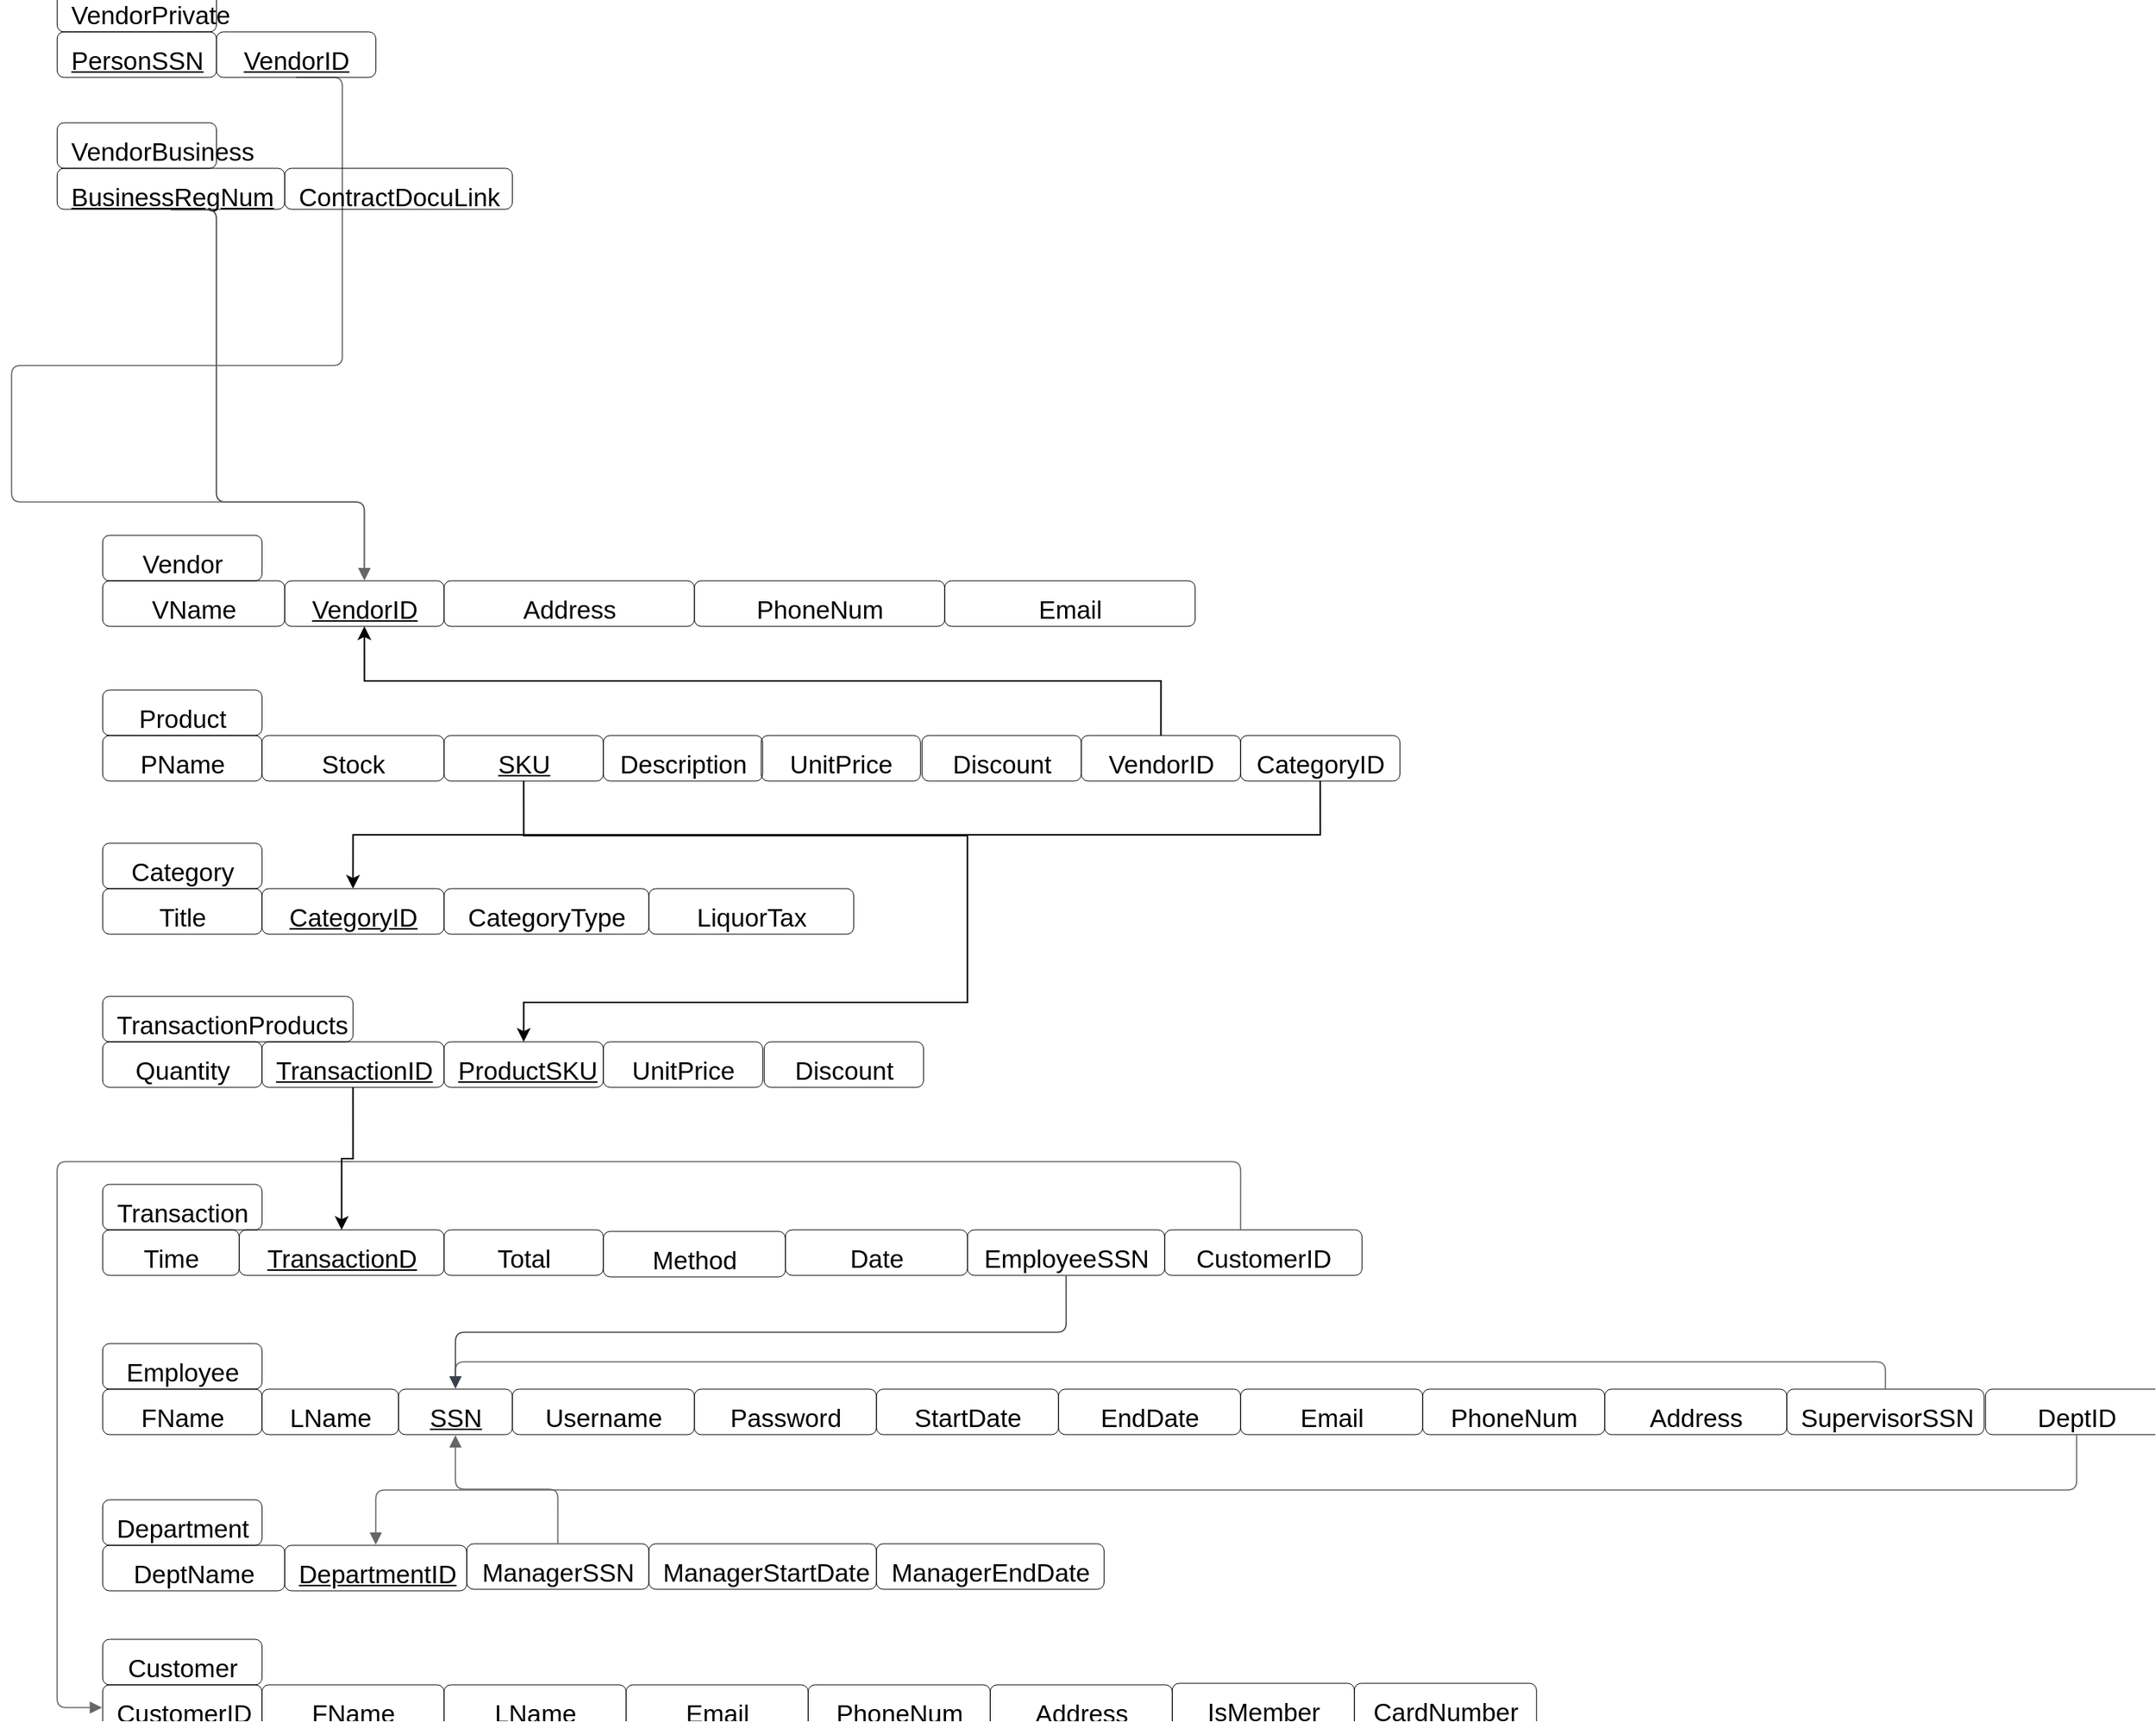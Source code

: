 <mxfile>
    <diagram name="Page-1" id="0L31x0JCxt3D-X1f87Kg">
        <mxGraphModel dx="6013" dy="5360" grid="1" gridSize="10" guides="1" tooltips="1" connect="1" arrows="1" fold="1" page="0" pageScale="1" pageWidth="850" pageHeight="1100" math="0" shadow="0">
            <root>
                <mxCell id="0"/>
                <mxCell id="1" parent="0"/>
                <mxCell id="UhTZSJDojapIAJncs3Ie-1" value="Transaction" style="html=1;overflow=block;blockSpacing=1;whiteSpace=wrap;fontSize=16.7;spacing=9;strokeColor=#000000;rounded=1;absoluteArcSize=1;arcSize=9;fillColor=none;strokeWidth=NaN;lucidId=Yq1gV6EMWY4y;" parent="1" vertex="1">
                    <mxGeometry x="-660.33" y="-1140" width="105" height="30" as="geometry"/>
                </mxCell>
                <mxCell id="UhTZSJDojapIAJncs3Ie-2" value="Employee" style="html=1;overflow=block;blockSpacing=1;whiteSpace=wrap;fontSize=16.7;spacing=9;strokeColor=#000000;rounded=1;absoluteArcSize=1;arcSize=9;fillColor=none;strokeWidth=NaN;lucidId=8q1gLRhdCn5E;" parent="1" vertex="1">
                    <mxGeometry x="-660.33" y="-1035" width="105" height="30" as="geometry"/>
                </mxCell>
                <mxCell id="UhTZSJDojapIAJncs3Ie-3" value="TransactionD" style="html=1;overflow=block;blockSpacing=1;whiteSpace=wrap;fontSize=16.7;fontStyle=4;spacing=9;strokeColor=#000000;rounded=1;absoluteArcSize=1;arcSize=9;fillColor=none;strokeWidth=NaN;lucidId=nqdhqJ0Y.3lQ;" parent="1" vertex="1">
                    <mxGeometry x="-570.33" y="-1110" width="135" height="30" as="geometry"/>
                </mxCell>
                <mxCell id="UhTZSJDojapIAJncs3Ie-4" value="Total" style="html=1;overflow=block;blockSpacing=1;whiteSpace=wrap;fontSize=16.7;spacing=9;strokeColor=#000000;rounded=1;absoluteArcSize=1;arcSize=9;fillColor=none;strokeWidth=NaN;lucidId=XqdhWP~b3AbX;" parent="1" vertex="1">
                    <mxGeometry x="-435.33" y="-1110" width="105" height="30" as="geometry"/>
                </mxCell>
                <mxCell id="UhTZSJDojapIAJncs3Ie-5" value="Method" style="html=1;overflow=block;blockSpacing=1;whiteSpace=wrap;fontSize=16.7;spacing=9;strokeColor=#000000;rounded=1;absoluteArcSize=1;arcSize=9;fillColor=none;strokeWidth=NaN;lucidId=6qdhl-m-eXuS;" parent="1" vertex="1">
                    <mxGeometry x="-330.33" y="-1109" width="120" height="30" as="geometry"/>
                </mxCell>
                <mxCell id="UhTZSJDojapIAJncs3Ie-6" value="Date" style="html=1;overflow=block;blockSpacing=1;whiteSpace=wrap;fontSize=16.7;spacing=9;strokeColor=#000000;rounded=1;absoluteArcSize=1;arcSize=9;fillColor=none;strokeWidth=NaN;lucidId=~qdhrhmJoSZu;" parent="1" vertex="1">
                    <mxGeometry x="-210.33" y="-1110" width="120" height="30" as="geometry"/>
                </mxCell>
                <mxCell id="UhTZSJDojapIAJncs3Ie-7" value="Username" style="html=1;overflow=block;blockSpacing=1;whiteSpace=wrap;fontSize=16.7;spacing=9;strokeColor=#000000;rounded=1;absoluteArcSize=1;arcSize=9;fillColor=none;strokeWidth=NaN;lucidId=AZwh2IDCZcRk;" parent="1" vertex="1">
                    <mxGeometry x="-390.33" y="-1005" width="120" height="30" as="geometry"/>
                </mxCell>
                <mxCell id="UhTZSJDojapIAJncs3Ie-8" value="Password" style="html=1;overflow=block;blockSpacing=1;whiteSpace=wrap;fontSize=16.7;spacing=9;strokeColor=#000000;rounded=1;absoluteArcSize=1;arcSize=9;fillColor=none;strokeWidth=NaN;lucidId=AZwheVHke3oi;" parent="1" vertex="1">
                    <mxGeometry x="-270.33" y="-1005" width="120" height="30" as="geometry"/>
                </mxCell>
                <mxCell id="UhTZSJDojapIAJncs3Ie-9" value="StartDate" style="html=1;overflow=block;blockSpacing=1;whiteSpace=wrap;fontSize=16.7;spacing=9;strokeColor=#000000;rounded=1;absoluteArcSize=1;arcSize=9;fillColor=none;strokeWidth=NaN;lucidId=AZwhyjKMd5gG;" parent="1" vertex="1">
                    <mxGeometry x="-150.33" y="-1005" width="120" height="30" as="geometry"/>
                </mxCell>
                <mxCell id="UhTZSJDojapIAJncs3Ie-10" value="EndDate" style="html=1;overflow=block;blockSpacing=1;whiteSpace=wrap;fontSize=16.7;spacing=9;strokeColor=#000000;rounded=1;absoluteArcSize=1;arcSize=9;fillColor=none;strokeWidth=NaN;lucidId=AZwhG_EfR~ET;" parent="1" vertex="1">
                    <mxGeometry x="-30.33" y="-1005" width="120" height="30" as="geometry"/>
                </mxCell>
                <mxCell id="UhTZSJDojapIAJncs3Ie-11" value="Email" style="html=1;overflow=block;blockSpacing=1;whiteSpace=wrap;fontSize=16.7;spacing=9;strokeColor=#000000;rounded=1;absoluteArcSize=1;arcSize=9;fillColor=none;strokeWidth=NaN;lucidId=V0whcvL906yf;" parent="1" vertex="1">
                    <mxGeometry x="89.67" y="-1005" width="120" height="30" as="geometry"/>
                </mxCell>
                <mxCell id="UhTZSJDojapIAJncs3Ie-12" value="PhoneNum" style="html=1;overflow=block;blockSpacing=1;whiteSpace=wrap;fontSize=16.7;spacing=9;strokeColor=#000000;rounded=1;absoluteArcSize=1;arcSize=9;fillColor=none;strokeWidth=NaN;lucidId=80whD2hbYg2R;" parent="1" vertex="1">
                    <mxGeometry x="209.67" y="-1005" width="120" height="30" as="geometry"/>
                </mxCell>
                <mxCell id="UhTZSJDojapIAJncs3Ie-13" value="Address" style="html=1;overflow=block;blockSpacing=1;whiteSpace=wrap;fontSize=16.7;spacing=9;strokeColor=#000000;rounded=1;absoluteArcSize=1;arcSize=9;fillColor=none;strokeWidth=NaN;lucidId=x1who70yaUuA;" parent="1" vertex="1">
                    <mxGeometry x="329.67" y="-1005" width="120" height="30" as="geometry"/>
                </mxCell>
                <mxCell id="UhTZSJDojapIAJncs3Ie-14" value="LName" style="html=1;overflow=block;blockSpacing=1;whiteSpace=wrap;fontSize=16.7;spacing=9;strokeColor=#000000;rounded=1;absoluteArcSize=1;arcSize=9;fillColor=none;strokeWidth=NaN;lucidId=q3whD~-cCgUx;" parent="1" vertex="1">
                    <mxGeometry x="-555.33" y="-1005" width="90" height="30" as="geometry"/>
                </mxCell>
                <mxCell id="UhTZSJDojapIAJncs3Ie-15" value="FName" style="html=1;overflow=block;blockSpacing=1;whiteSpace=wrap;fontSize=16.7;spacing=9;strokeColor=#000000;rounded=1;absoluteArcSize=1;arcSize=9;fillColor=none;strokeWidth=NaN;lucidId=s3whrYaogn3L;" parent="1" vertex="1">
                    <mxGeometry x="-660.33" y="-1005" width="105" height="30" as="geometry"/>
                </mxCell>
                <mxCell id="UhTZSJDojapIAJncs3Ie-16" value="Department" style="html=1;overflow=block;blockSpacing=1;whiteSpace=wrap;fontSize=16.7;spacing=9;strokeColor=#000000;rounded=1;absoluteArcSize=1;arcSize=9;fillColor=none;strokeWidth=NaN;lucidId=V7whF-TBnMT7;" parent="1" vertex="1">
                    <mxGeometry x="-660.33" y="-932" width="105" height="30" as="geometry"/>
                </mxCell>
                <mxCell id="UhTZSJDojapIAJncs3Ie-17" value="DepartmentID" style="html=1;overflow=block;blockSpacing=1;whiteSpace=wrap;fontSize=16.7;fontStyle=4;spacing=9;strokeColor=#000000;rounded=1;absoluteArcSize=1;arcSize=9;fillColor=none;strokeWidth=NaN;lucidId=V7whpLSgJsBF;" parent="1" vertex="1">
                    <mxGeometry x="-540.33" y="-902" width="120" height="30" as="geometry"/>
                </mxCell>
                <mxCell id="UhTZSJDojapIAJncs3Ie-18" value="SupervisorSSN" style="html=1;overflow=block;blockSpacing=1;whiteSpace=wrap;fontSize=16.7;spacing=9;strokeColor=#000000;rounded=1;absoluteArcSize=1;arcSize=9;fillColor=none;strokeWidth=NaN;lucidId=Zdxho9hIk2cQ;" parent="1" vertex="1">
                    <mxGeometry x="449.67" y="-1005" width="130" height="30" as="geometry"/>
                </mxCell>
                <mxCell id="UhTZSJDojapIAJncs3Ie-19" value="DeptID" style="html=1;overflow=block;blockSpacing=1;whiteSpace=wrap;fontSize=16.7;spacing=9;strokeColor=#000000;rounded=1;absoluteArcSize=1;arcSize=9;fillColor=none;strokeWidth=NaN;lucidId=Wexh.4-Y-VP3;" parent="1" vertex="1">
                    <mxGeometry x="580.67" y="-1005" width="120" height="30" as="geometry"/>
                </mxCell>
                <mxCell id="UhTZSJDojapIAJncs3Ie-20" value="ManagerSSN" style="html=1;overflow=block;blockSpacing=1;whiteSpace=wrap;fontSize=16.7;spacing=9;strokeColor=#000000;rounded=1;absoluteArcSize=1;arcSize=9;fillColor=none;strokeWidth=NaN;lucidId=MhxhNHQ4AL._;" parent="1" vertex="1">
                    <mxGeometry x="-420.33" y="-903" width="120" height="30" as="geometry"/>
                </mxCell>
                <mxCell id="UhTZSJDojapIAJncs3Ie-21" value="ManagerStartDate" style="html=1;overflow=block;blockSpacing=1;whiteSpace=wrap;fontSize=16.7;spacing=9;strokeColor=#000000;rounded=1;absoluteArcSize=1;arcSize=9;fillColor=none;strokeWidth=NaN;lucidId=0hxhVE2IZeMM;" parent="1" vertex="1">
                    <mxGeometry x="-300.33" y="-903" width="150" height="30" as="geometry"/>
                </mxCell>
                <mxCell id="UhTZSJDojapIAJncs3Ie-22" value="ManagerEndDate" style="html=1;overflow=block;blockSpacing=1;whiteSpace=wrap;fontSize=16.7;spacing=9;strokeColor=#000000;rounded=1;absoluteArcSize=1;arcSize=9;fillColor=none;strokeWidth=NaN;lucidId=gixhGlueWvre;" parent="1" vertex="1">
                    <mxGeometry x="-150.33" y="-903" width="150" height="30" as="geometry"/>
                </mxCell>
                <mxCell id="UhTZSJDojapIAJncs3Ie-23" value="DeptName" style="html=1;overflow=block;blockSpacing=1;whiteSpace=wrap;fontSize=16.7;spacing=9;strokeColor=#000000;rounded=1;absoluteArcSize=1;arcSize=9;fillColor=none;strokeWidth=NaN;lucidId=AjxhQKYyx75y;" parent="1" vertex="1">
                    <mxGeometry x="-660.33" y="-902" width="120" height="30" as="geometry"/>
                </mxCell>
                <mxCell id="UhTZSJDojapIAJncs3Ie-24" value="SSN" style="html=1;overflow=block;blockSpacing=1;whiteSpace=wrap;fontSize=16.7;fontStyle=4;spacing=9;strokeColor=#000000;rounded=1;absoluteArcSize=1;arcSize=9;fillColor=none;strokeWidth=NaN;lucidId=0jxhKDyI0.M3;" parent="1" vertex="1">
                    <mxGeometry x="-465.33" y="-1005" width="75" height="30" as="geometry"/>
                </mxCell>
                <mxCell id="UhTZSJDojapIAJncs3Ie-25" value="" style="html=1;jettySize=18;whiteSpace=wrap;fontSize=13;strokeColor=#666666;strokeOpacity=100;strokeWidth=0.8;rounded=1;arcSize=12;edgeStyle=orthogonalEdgeStyle;startArrow=none;endArrow=block;endFill=1;exitX=0.5;exitY=-0.012;exitPerimeter=0;entryX=0.5;entryY=-0.012;entryPerimeter=0;lucidId=1kxhruS2P8~f;fillColor=#f5f5f5;" parent="1" source="UhTZSJDojapIAJncs3Ie-18" target="UhTZSJDojapIAJncs3Ie-24" edge="1">
                    <mxGeometry width="100" height="100" relative="1" as="geometry">
                        <Array as="points"/>
                    </mxGeometry>
                </mxCell>
                <mxCell id="UhTZSJDojapIAJncs3Ie-26" value="" style="html=1;jettySize=18;whiteSpace=wrap;fontSize=13;strokeColor=#666666;strokeOpacity=100;strokeWidth=0.8;rounded=1;arcSize=12;edgeStyle=orthogonalEdgeStyle;startArrow=none;endArrow=block;endFill=1;exitX=0.5;exitY=-0.012;exitPerimeter=0;entryX=0.5;entryY=1.012;entryPerimeter=0;lucidId=7kxh3mrra-k9;fillColor=#f5f5f5;" parent="1" source="UhTZSJDojapIAJncs3Ie-20" target="UhTZSJDojapIAJncs3Ie-24" edge="1">
                    <mxGeometry width="100" height="100" relative="1" as="geometry">
                        <Array as="points"/>
                    </mxGeometry>
                </mxCell>
                <mxCell id="UhTZSJDojapIAJncs3Ie-27" value="" style="html=1;jettySize=18;whiteSpace=wrap;fontSize=13;strokeColor=#666666;strokeOpacity=100;strokeWidth=0.8;rounded=1;arcSize=12;edgeStyle=orthogonalEdgeStyle;startArrow=none;endArrow=block;endFill=1;exitX=0.5;exitY=1.012;exitPerimeter=0;entryX=0.5;entryY=-0.012;entryPerimeter=0;lucidId=YlxhlqVjebws;fillColor=#f5f5f5;" parent="1" source="UhTZSJDojapIAJncs3Ie-19" target="UhTZSJDojapIAJncs3Ie-17" edge="1">
                    <mxGeometry width="100" height="100" relative="1" as="geometry">
                        <Array as="points"/>
                    </mxGeometry>
                </mxCell>
                <mxCell id="UhTZSJDojapIAJncs3Ie-28" value="EmployeeSSN" style="html=1;overflow=block;blockSpacing=1;whiteSpace=wrap;fontSize=16.7;spacing=9;strokeColor=#000000;rounded=1;absoluteArcSize=1;arcSize=9;fillColor=none;strokeWidth=NaN;lucidId=xmxhDJ.Iz-fq;" parent="1" vertex="1">
                    <mxGeometry x="-90.33" y="-1110" width="130" height="30" as="geometry"/>
                </mxCell>
                <mxCell id="UhTZSJDojapIAJncs3Ie-29" value="" style="html=1;jettySize=18;whiteSpace=wrap;fontSize=13;strokeColor=#3a414a;strokeOpacity=100;strokeWidth=0.8;rounded=1;arcSize=12;edgeStyle=orthogonalEdgeStyle;startArrow=none;endArrow=block;endFill=1;exitX=0.5;exitY=1.012;exitPerimeter=0;entryX=0.5;entryY=-0.012;entryPerimeter=0;lucidId=NmxhPEVHiZgi;" parent="1" source="UhTZSJDojapIAJncs3Ie-28" target="UhTZSJDojapIAJncs3Ie-24" edge="1">
                    <mxGeometry width="100" height="100" relative="1" as="geometry">
                        <Array as="points"/>
                    </mxGeometry>
                </mxCell>
                <mxCell id="UhTZSJDojapIAJncs3Ie-30" value="Time" style="html=1;overflow=block;blockSpacing=1;whiteSpace=wrap;fontSize=16.7;spacing=9;strokeColor=#000000;rounded=1;absoluteArcSize=1;arcSize=9;fillColor=none;strokeWidth=NaN;lucidId=_mxhJ_ihVAgu;" parent="1" vertex="1">
                    <mxGeometry x="-660.33" y="-1110" width="90" height="30" as="geometry"/>
                </mxCell>
                <mxCell id="UhTZSJDojapIAJncs3Ie-31" value="Customer" style="html=1;overflow=block;blockSpacing=1;whiteSpace=wrap;fontSize=16.7;spacing=9;strokeColor=#000000;rounded=1;absoluteArcSize=1;arcSize=9;fillColor=none;strokeWidth=NaN;lucidId=npxh0uyaCyRX;" parent="1" vertex="1">
                    <mxGeometry x="-660.33" y="-840" width="105" height="30" as="geometry"/>
                </mxCell>
                <mxCell id="UhTZSJDojapIAJncs3Ie-32" value="CustomerID" style="html=1;overflow=block;blockSpacing=1;whiteSpace=wrap;fontSize=16.7;fontStyle=4;spacing=9;strokeColor=#000000;rounded=1;absoluteArcSize=1;arcSize=9;fillColor=none;strokeWidth=NaN;lucidId=npxhJ9xA.a8S;" parent="1" vertex="1">
                    <mxGeometry x="-660.33" y="-810" width="105" height="30" as="geometry"/>
                </mxCell>
                <mxCell id="UhTZSJDojapIAJncs3Ie-34" value="" style="html=1;jettySize=18;whiteSpace=wrap;fontSize=13;strokeColor=#666666;strokeOpacity=100;strokeWidth=0.8;rounded=1;arcSize=12;edgeStyle=orthogonalEdgeStyle;startArrow=none;endArrow=block;endFill=1;exitX=0.5;exitY=-0.012;exitPerimeter=0;entryX=-0.004;entryY=0.5;entryPerimeter=0;lucidId=5yxh2ec2hhG.;fillColor=#f5f5f5;" parent="1" target="UhTZSJDojapIAJncs3Ie-32" edge="1">
                    <mxGeometry width="100" height="100" relative="1" as="geometry">
                        <Array as="points">
                            <mxPoint x="89.67" y="-1155"/>
                            <mxPoint x="-690.33" y="-1155"/>
                            <mxPoint x="-690.33" y="-795"/>
                        </Array>
                        <mxPoint x="89.67" y="-1110.36" as="sourcePoint"/>
                    </mxGeometry>
                </mxCell>
                <mxCell id="UhTZSJDojapIAJncs3Ie-36" value="FName" style="html=1;overflow=block;blockSpacing=1;whiteSpace=wrap;fontSize=16.7;spacing=9;strokeColor=#000000;rounded=1;absoluteArcSize=1;arcSize=9;fillColor=none;strokeWidth=NaN;lucidId=xzxhWytjlxNh;" parent="1" vertex="1">
                    <mxGeometry x="-555.33" y="-810" width="120" height="30" as="geometry"/>
                </mxCell>
                <mxCell id="UhTZSJDojapIAJncs3Ie-38" value="CardNumber" style="html=1;overflow=block;blockSpacing=1;whiteSpace=wrap;fontSize=16.7;spacing=9;strokeColor=#000000;rounded=1;absoluteArcSize=1;arcSize=9;fillColor=none;strokeWidth=NaN;lucidId=Dzxh0kTM7rri;" parent="1" vertex="1">
                    <mxGeometry x="164.67" y="-811" width="120" height="30" as="geometry"/>
                </mxCell>
                <mxCell id="UhTZSJDojapIAJncs3Ie-39" value="LName" style="html=1;overflow=block;blockSpacing=1;whiteSpace=wrap;fontSize=16.7;spacing=9;strokeColor=#000000;rounded=1;absoluteArcSize=1;arcSize=9;fillColor=none;strokeWidth=NaN;lucidId=vAxhLIw62uAn;" parent="1" vertex="1">
                    <mxGeometry x="-435.33" y="-810" width="120" height="30" as="geometry"/>
                </mxCell>
                <mxCell id="UhTZSJDojapIAJncs3Ie-43" value="Email" style="html=1;overflow=block;blockSpacing=1;whiteSpace=wrap;fontSize=16.7;spacing=9;strokeColor=#000000;rounded=1;absoluteArcSize=1;arcSize=9;fillColor=none;strokeWidth=NaN;lucidId=pExhsK3yjRsr;" parent="1" vertex="1">
                    <mxGeometry x="-315.33" y="-810" width="120" height="30" as="geometry"/>
                </mxCell>
                <mxCell id="UhTZSJDojapIAJncs3Ie-44" value="PhoneNum" style="html=1;overflow=block;blockSpacing=1;whiteSpace=wrap;fontSize=16.7;spacing=9;strokeColor=#000000;rounded=1;absoluteArcSize=1;arcSize=9;fillColor=none;strokeWidth=NaN;lucidId=pExhnXIh9gMP;" parent="1" vertex="1">
                    <mxGeometry x="-195.33" y="-810" width="120" height="30" as="geometry"/>
                </mxCell>
                <mxCell id="UhTZSJDojapIAJncs3Ie-45" value="Address" style="html=1;overflow=block;blockSpacing=1;whiteSpace=wrap;fontSize=16.7;spacing=9;strokeColor=#000000;rounded=1;absoluteArcSize=1;arcSize=9;fillColor=none;strokeWidth=NaN;lucidId=pExhKP2ixfmc;" parent="1" vertex="1">
                    <mxGeometry x="-75.33" y="-810" width="120" height="30" as="geometry"/>
                </mxCell>
                <mxCell id="UhTZSJDojapIAJncs3Ie-47" value="Product" style="html=1;overflow=block;blockSpacing=1;whiteSpace=wrap;fontSize=16.7;spacing=9;strokeColor=#000000;rounded=1;absoluteArcSize=1;arcSize=9;fillColor=none;strokeWidth=NaN;lucidId=I3xhLp7_MDGh;" parent="1" vertex="1">
                    <mxGeometry x="-660.33" y="-1466" width="105" height="30" as="geometry"/>
                </mxCell>
                <mxCell id="UhTZSJDojapIAJncs3Ie-48" value="Stock" style="html=1;overflow=block;blockSpacing=1;whiteSpace=wrap;fontSize=16.7;spacing=9;strokeColor=#000000;rounded=1;absoluteArcSize=1;arcSize=9;fillColor=none;strokeWidth=NaN;lucidId=I3xh8Iu-50JL;" parent="1" vertex="1">
                    <mxGeometry x="-555.33" y="-1436" width="120" height="30" as="geometry"/>
                </mxCell>
                <mxCell id="UhTZSJDojapIAJncs3Ie-49" value="Description" style="html=1;overflow=block;blockSpacing=1;whiteSpace=wrap;fontSize=16.7;spacing=9;strokeColor=#000000;rounded=1;absoluteArcSize=1;arcSize=9;fillColor=none;strokeWidth=NaN;lucidId=I3xhb1~k3MBC;" parent="1" vertex="1">
                    <mxGeometry x="-330.33" y="-1436" width="105" height="30" as="geometry"/>
                </mxCell>
                <mxCell id="UhTZSJDojapIAJncs3Ie-50" value="UnitPrice" style="html=1;overflow=block;blockSpacing=1;whiteSpace=wrap;fontSize=16.7;spacing=9;strokeColor=#000000;rounded=1;absoluteArcSize=1;arcSize=9;fillColor=none;strokeWidth=NaN;lucidId=I3xhuEGo4aVJ;" parent="1" vertex="1">
                    <mxGeometry x="-226.33" y="-1436" width="105" height="30" as="geometry"/>
                </mxCell>
                <mxCell id="j2eGXd5jl4nRpo58upJa-15" style="edgeStyle=orthogonalEdgeStyle;rounded=0;orthogonalLoop=1;jettySize=auto;html=1;exitX=0.5;exitY=1;exitDx=0;exitDy=0;entryX=0.5;entryY=0;entryDx=0;entryDy=0;" parent="1" source="UhTZSJDojapIAJncs3Ie-51" target="UhTZSJDojapIAJncs3Ie-55" edge="1">
                    <mxGeometry relative="1" as="geometry">
                        <Array as="points">
                            <mxPoint x="-382.33" y="-1370"/>
                            <mxPoint x="-90.33" y="-1370"/>
                            <mxPoint x="-90.33" y="-1260"/>
                            <mxPoint x="-382.33" y="-1260"/>
                        </Array>
                    </mxGeometry>
                </mxCell>
                <mxCell id="UhTZSJDojapIAJncs3Ie-51" value="SKU" style="html=1;overflow=block;blockSpacing=1;whiteSpace=wrap;fontSize=16.7;fontStyle=4;spacing=9;strokeColor=#000000;rounded=1;absoluteArcSize=1;arcSize=9;fillColor=none;strokeWidth=NaN;lucidId=I3xhfhjUNjbj;" parent="1" vertex="1">
                    <mxGeometry x="-435.33" y="-1436" width="105" height="30" as="geometry"/>
                </mxCell>
                <mxCell id="UhTZSJDojapIAJncs3Ie-52" value="PName" style="html=1;overflow=block;blockSpacing=1;whiteSpace=wrap;fontSize=16.7;spacing=9;strokeColor=#000000;rounded=1;absoluteArcSize=1;arcSize=9;fillColor=none;strokeWidth=NaN;lucidId=I3xhKr7yX~lY;" parent="1" vertex="1">
                    <mxGeometry x="-660.33" y="-1436" width="105" height="30" as="geometry"/>
                </mxCell>
                <mxCell id="UhTZSJDojapIAJncs3Ie-53" value="TransactionProducts" style="html=1;overflow=block;blockSpacing=1;whiteSpace=wrap;fontSize=16.7;spacing=9;strokeColor=#000000;rounded=1;absoluteArcSize=1;arcSize=9;fillColor=none;strokeWidth=NaN;lucidId=T3xh0F.bp1L6;" parent="1" vertex="1">
                    <mxGeometry x="-660.33" y="-1264" width="165" height="30" as="geometry"/>
                </mxCell>
                <mxCell id="j2eGXd5jl4nRpo58upJa-2" style="edgeStyle=orthogonalEdgeStyle;rounded=0;orthogonalLoop=1;jettySize=auto;html=1;exitX=0.5;exitY=1;exitDx=0;exitDy=0;entryX=0.5;entryY=0;entryDx=0;entryDy=0;" parent="1" source="UhTZSJDojapIAJncs3Ie-54" target="UhTZSJDojapIAJncs3Ie-3" edge="1">
                    <mxGeometry relative="1" as="geometry"/>
                </mxCell>
                <mxCell id="UhTZSJDojapIAJncs3Ie-54" value="TransactionID" style="html=1;overflow=block;blockSpacing=1;whiteSpace=wrap;fontSize=16.7;fontStyle=4;spacing=9;strokeColor=#000000;rounded=1;absoluteArcSize=1;arcSize=9;fillColor=none;strokeWidth=NaN;lucidId=T3xhupfZFF7q;" parent="1" vertex="1">
                    <mxGeometry x="-555.33" y="-1234" width="120" height="30" as="geometry"/>
                </mxCell>
                <mxCell id="UhTZSJDojapIAJncs3Ie-55" value="ProductSKU" style="html=1;overflow=block;blockSpacing=1;whiteSpace=wrap;fontSize=16.7;fontStyle=4;spacing=9;strokeColor=#000000;rounded=1;absoluteArcSize=1;arcSize=9;fillColor=none;strokeWidth=NaN;lucidId=T3xhiu6N-oRH;" parent="1" vertex="1">
                    <mxGeometry x="-435.33" y="-1234" width="105" height="30" as="geometry"/>
                </mxCell>
                <mxCell id="UhTZSJDojapIAJncs3Ie-56" value="Quantity" style="html=1;overflow=block;blockSpacing=1;whiteSpace=wrap;fontSize=16.7;spacing=9;strokeColor=#000000;rounded=1;absoluteArcSize=1;arcSize=9;fillColor=none;strokeWidth=NaN;lucidId=T3xhVhkVQDwZ;" parent="1" vertex="1">
                    <mxGeometry x="-660.33" y="-1234" width="105" height="30" as="geometry"/>
                </mxCell>
                <mxCell id="UhTZSJDojapIAJncs3Ie-58" value="Vendor" style="html=1;overflow=block;blockSpacing=1;whiteSpace=wrap;fontSize=16.7;spacing=9;strokeColor=#000000;rounded=1;absoluteArcSize=1;arcSize=9;fillColor=none;strokeWidth=NaN;lucidId=B5xhH_DfAYKg;" parent="1" vertex="1">
                    <mxGeometry x="-660.33" y="-1568" width="105" height="30" as="geometry"/>
                </mxCell>
                <mxCell id="UhTZSJDojapIAJncs3Ie-59" value="VendorID" style="html=1;overflow=block;blockSpacing=1;whiteSpace=wrap;fontSize=16.7;fontStyle=4;spacing=9;strokeColor=#000000;rounded=1;absoluteArcSize=1;arcSize=9;fillColor=none;strokeWidth=NaN;lucidId=B5xhirVMHGuk;" parent="1" vertex="1">
                    <mxGeometry x="-540.33" y="-1538" width="105" height="30" as="geometry"/>
                </mxCell>
                <mxCell id="UhTZSJDojapIAJncs3Ie-60" value="Address" style="html=1;overflow=block;blockSpacing=1;whiteSpace=wrap;fontSize=16.7;spacing=9;strokeColor=#000000;rounded=1;absoluteArcSize=1;arcSize=9;fillColor=none;strokeWidth=NaN;lucidId=B5xhxztJ.X1T;" parent="1" vertex="1">
                    <mxGeometry x="-435.33" y="-1538" width="165" height="30" as="geometry"/>
                </mxCell>
                <mxCell id="UhTZSJDojapIAJncs3Ie-61" value="PhoneNum" style="html=1;overflow=block;blockSpacing=1;whiteSpace=wrap;fontSize=16.7;spacing=9;strokeColor=#000000;rounded=1;absoluteArcSize=1;arcSize=9;fillColor=none;strokeWidth=NaN;lucidId=B5xhot2.PaBt;" parent="1" vertex="1">
                    <mxGeometry x="-270.33" y="-1538" width="165" height="30" as="geometry"/>
                </mxCell>
                <mxCell id="UhTZSJDojapIAJncs3Ie-69" value="Email" style="html=1;overflow=block;blockSpacing=1;whiteSpace=wrap;fontSize=16.7;spacing=9;strokeColor=#000000;rounded=1;absoluteArcSize=1;arcSize=9;fillColor=none;strokeWidth=NaN;lucidId=g9xhdoX-oe_5;" parent="1" vertex="1">
                    <mxGeometry x="-105.33" y="-1538" width="165" height="30" as="geometry"/>
                </mxCell>
                <mxCell id="UhTZSJDojapIAJncs3Ie-70" value="VendorBusiness" style="html=1;overflow=block;blockSpacing=1;whiteSpace=wrap;fontSize=16.7;spacing=9;strokeColor=#000000;rounded=1;absoluteArcSize=1;arcSize=9;fillColor=none;strokeWidth=NaN;lucidId=S-xhn~PVt85Q;" parent="1" vertex="1">
                    <mxGeometry x="-690.33" y="-1840" width="105" height="30" as="geometry"/>
                </mxCell>
                <mxCell id="UhTZSJDojapIAJncs3Ie-71" value="BusinessRegNum" style="html=1;overflow=block;blockSpacing=1;whiteSpace=wrap;fontSize=16.7;fontStyle=4;spacing=9;strokeColor=#000000;rounded=1;absoluteArcSize=1;arcSize=9;fillColor=none;strokeWidth=NaN;lucidId=B_xh7B2Hqomi;" parent="1" vertex="1">
                    <mxGeometry x="-690.33" y="-1810" width="150" height="27" as="geometry"/>
                </mxCell>
                <mxCell id="UhTZSJDojapIAJncs3Ie-72" value="VName" style="html=1;overflow=block;blockSpacing=1;whiteSpace=wrap;fontSize=16.7;spacing=9;strokeColor=#000000;rounded=1;absoluteArcSize=1;arcSize=9;fillColor=none;strokeWidth=NaN;lucidId=1_xh-u9nwIgR;" parent="1" vertex="1">
                    <mxGeometry x="-660.33" y="-1538" width="120" height="30" as="geometry"/>
                </mxCell>
                <mxCell id="UhTZSJDojapIAJncs3Ie-73" value="" style="html=1;jettySize=18;whiteSpace=wrap;fontSize=13;strokeColor=#3a414a;strokeOpacity=100;strokeWidth=0.8;rounded=1;arcSize=12;edgeStyle=orthogonalEdgeStyle;startArrow=none;endArrow=block;endFill=1;exitX=0.5;exitY=1.014;exitPerimeter=0;entryX=0.5;entryY=-0.012;entryPerimeter=0;lucidId=-_xh2f8tW5Vg;" parent="1" source="UhTZSJDojapIAJncs3Ie-71" target="UhTZSJDojapIAJncs3Ie-59" edge="1">
                    <mxGeometry width="100" height="100" relative="1" as="geometry">
                        <Array as="points">
                            <mxPoint x="-585.33" y="-1590"/>
                            <mxPoint x="-487.33" y="-1590"/>
                        </Array>
                    </mxGeometry>
                </mxCell>
                <mxCell id="UhTZSJDojapIAJncs3Ie-74" value="VendorPrivate" style="html=1;overflow=block;blockSpacing=1;whiteSpace=wrap;fontSize=16.7;spacing=9;strokeColor=#000000;rounded=1;absoluteArcSize=1;arcSize=9;fillColor=none;strokeWidth=NaN;lucidId=s~xh~brEpf3E;" parent="1" vertex="1">
                    <mxGeometry x="-690.33" y="-1930" width="105" height="30" as="geometry"/>
                </mxCell>
                <mxCell id="UhTZSJDojapIAJncs3Ie-75" value="PersonSSN" style="html=1;overflow=block;blockSpacing=1;whiteSpace=wrap;fontSize=16.7;fontStyle=4;spacing=9;strokeColor=#000000;rounded=1;absoluteArcSize=1;arcSize=9;fillColor=none;strokeWidth=NaN;lucidId=s~xhUaOYNvCe;" parent="1" vertex="1">
                    <mxGeometry x="-690.33" y="-1900" width="105" height="30" as="geometry"/>
                </mxCell>
                <mxCell id="UhTZSJDojapIAJncs3Ie-76" value="" style="html=1;jettySize=18;whiteSpace=wrap;fontSize=13;strokeColor=#666666;strokeOpacity=100;strokeWidth=0.8;rounded=1;arcSize=12;edgeStyle=orthogonalEdgeStyle;startArrow=none;endArrow=block;endFill=1;exitX=0.5;exitY=1;entryX=0.5;entryY=-0.012;entryPerimeter=0;lucidId=vayhGGh.e3SL;exitDx=0;exitDy=0;fillColor=#f5f5f5;" parent="1" source="2" target="UhTZSJDojapIAJncs3Ie-59" edge="1">
                    <mxGeometry width="100" height="100" relative="1" as="geometry">
                        <Array as="points">
                            <mxPoint x="-502.33" y="-1680"/>
                            <mxPoint x="-720.33" y="-1680"/>
                            <mxPoint x="-720.33" y="-1590"/>
                            <mxPoint x="-487.33" y="-1590"/>
                        </Array>
                    </mxGeometry>
                </mxCell>
                <mxCell id="UhTZSJDojapIAJncs3Ie-77" value="ContractDocuLink" style="html=1;overflow=block;blockSpacing=1;whiteSpace=wrap;fontSize=16.7;spacing=9;strokeColor=#000000;rounded=1;absoluteArcSize=1;arcSize=9;fillColor=none;strokeWidth=NaN;lucidId=idyhfqxgVqBQ;" parent="1" vertex="1">
                    <mxGeometry x="-540.33" y="-1810" width="150" height="27" as="geometry"/>
                </mxCell>
                <mxCell id="UhTZSJDojapIAJncs3Ie-78" value="Discount" style="html=1;overflow=block;blockSpacing=1;whiteSpace=wrap;fontSize=16.7;spacing=9;strokeColor=#000000;rounded=1;absoluteArcSize=1;arcSize=9;fillColor=none;strokeWidth=NaN;lucidId=fmyh-OvD49VR;" parent="1" vertex="1">
                    <mxGeometry x="-120.33" y="-1436" width="105" height="30" as="geometry"/>
                </mxCell>
                <mxCell id="j2eGXd5jl4nRpo58upJa-1" value="IsMember" style="html=1;overflow=block;blockSpacing=1;whiteSpace=wrap;fontSize=16.7;spacing=9;strokeColor=#000000;rounded=1;absoluteArcSize=1;arcSize=9;fillColor=none;strokeWidth=NaN;lucidId=pExhKP2ixfmc;" parent="1" vertex="1">
                    <mxGeometry x="44.67" y="-811" width="120" height="30" as="geometry"/>
                </mxCell>
                <mxCell id="j2eGXd5jl4nRpo58upJa-3" value="CustomerID" style="html=1;overflow=block;blockSpacing=1;whiteSpace=wrap;fontSize=16.7;spacing=9;strokeColor=#000000;rounded=1;absoluteArcSize=1;arcSize=9;fillColor=none;strokeWidth=NaN;lucidId=xmxhDJ.Iz-fq;" parent="1" vertex="1">
                    <mxGeometry x="39.67" y="-1110" width="130" height="30" as="geometry"/>
                </mxCell>
                <mxCell id="j2eGXd5jl4nRpo58upJa-5" style="edgeStyle=orthogonalEdgeStyle;rounded=0;orthogonalLoop=1;jettySize=auto;html=1;exitX=0.5;exitY=0;exitDx=0;exitDy=0;entryX=0.5;entryY=1;entryDx=0;entryDy=0;" parent="1" source="j2eGXd5jl4nRpo58upJa-4" target="UhTZSJDojapIAJncs3Ie-59" edge="1">
                    <mxGeometry relative="1" as="geometry"/>
                </mxCell>
                <mxCell id="j2eGXd5jl4nRpo58upJa-4" value="VendorID" style="html=1;overflow=block;blockSpacing=1;whiteSpace=wrap;fontSize=16.7;spacing=9;strokeColor=#000000;rounded=1;absoluteArcSize=1;arcSize=9;fillColor=none;strokeWidth=NaN;lucidId=fmyh-OvD49VR;" parent="1" vertex="1">
                    <mxGeometry x="-15.33" y="-1436" width="105" height="30" as="geometry"/>
                </mxCell>
                <mxCell id="j2eGXd5jl4nRpo58upJa-6" value="Category" style="html=1;overflow=block;blockSpacing=1;whiteSpace=wrap;fontSize=16.7;spacing=9;strokeColor=#000000;rounded=1;absoluteArcSize=1;arcSize=9;fillColor=none;strokeWidth=NaN;lucidId=I3xhLp7_MDGh;" parent="1" vertex="1">
                    <mxGeometry x="-660.33" y="-1365" width="105" height="30" as="geometry"/>
                </mxCell>
                <mxCell id="j2eGXd5jl4nRpo58upJa-7" value="&lt;u&gt;CategoryID&lt;/u&gt;" style="html=1;overflow=block;blockSpacing=1;whiteSpace=wrap;fontSize=16.7;spacing=9;strokeColor=#000000;rounded=1;absoluteArcSize=1;arcSize=9;fillColor=none;strokeWidth=NaN;lucidId=I3xh8Iu-50JL;" parent="1" vertex="1">
                    <mxGeometry x="-555.33" y="-1335" width="120" height="30" as="geometry"/>
                </mxCell>
                <mxCell id="j2eGXd5jl4nRpo58upJa-9" value="Title" style="html=1;overflow=block;blockSpacing=1;whiteSpace=wrap;fontSize=16.7;spacing=9;strokeColor=#000000;rounded=1;absoluteArcSize=1;arcSize=9;fillColor=none;strokeWidth=NaN;lucidId=I3xhKr7yX~lY;" parent="1" vertex="1">
                    <mxGeometry x="-660.33" y="-1335" width="105" height="30" as="geometry"/>
                </mxCell>
                <mxCell id="j2eGXd5jl4nRpo58upJa-11" style="edgeStyle=orthogonalEdgeStyle;rounded=0;orthogonalLoop=1;jettySize=auto;html=1;exitX=0.5;exitY=1;exitDx=0;exitDy=0;entryX=0.5;entryY=0;entryDx=0;entryDy=0;" parent="1" source="j2eGXd5jl4nRpo58upJa-10" target="j2eGXd5jl4nRpo58upJa-7" edge="1">
                    <mxGeometry relative="1" as="geometry"/>
                </mxCell>
                <mxCell id="j2eGXd5jl4nRpo58upJa-10" value="CategoryID" style="html=1;overflow=block;blockSpacing=1;whiteSpace=wrap;fontSize=16.7;spacing=9;strokeColor=#000000;rounded=1;absoluteArcSize=1;arcSize=9;fillColor=none;strokeWidth=NaN;lucidId=fmyh-OvD49VR;" parent="1" vertex="1">
                    <mxGeometry x="89.67" y="-1436" width="105" height="30" as="geometry"/>
                </mxCell>
                <mxCell id="j2eGXd5jl4nRpo58upJa-13" value="CategoryType" style="html=1;overflow=block;blockSpacing=1;whiteSpace=wrap;fontSize=16.7;spacing=9;strokeColor=#000000;rounded=1;absoluteArcSize=1;arcSize=9;fillColor=none;strokeWidth=NaN;lucidId=I3xhKr7yX~lY;" parent="1" vertex="1">
                    <mxGeometry x="-435.33" y="-1335" width="135" height="30" as="geometry"/>
                </mxCell>
                <mxCell id="j2eGXd5jl4nRpo58upJa-14" value="LiquorTax" style="html=1;overflow=block;blockSpacing=1;whiteSpace=wrap;fontSize=16.7;spacing=9;strokeColor=#000000;rounded=1;absoluteArcSize=1;arcSize=9;fillColor=none;strokeWidth=NaN;lucidId=I3xhKr7yX~lY;" parent="1" vertex="1">
                    <mxGeometry x="-300.33" y="-1335" width="135" height="30" as="geometry"/>
                </mxCell>
                <mxCell id="ApwcupSlBM-B8qe_Yfm7-2" value="UnitPrice" style="html=1;overflow=block;blockSpacing=1;whiteSpace=wrap;fontSize=16.7;spacing=9;strokeColor=#000000;rounded=1;absoluteArcSize=1;arcSize=9;fillColor=none;strokeWidth=NaN;lucidId=I3xhuEGo4aVJ;" parent="1" vertex="1">
                    <mxGeometry x="-330.33" y="-1234" width="105" height="30" as="geometry"/>
                </mxCell>
                <mxCell id="ApwcupSlBM-B8qe_Yfm7-3" value="Discount" style="html=1;overflow=block;blockSpacing=1;whiteSpace=wrap;fontSize=16.7;spacing=9;strokeColor=#000000;rounded=1;absoluteArcSize=1;arcSize=9;fillColor=none;strokeWidth=NaN;lucidId=fmyh-OvD49VR;" parent="1" vertex="1">
                    <mxGeometry x="-224.33" y="-1234" width="105" height="30" as="geometry"/>
                </mxCell>
                <mxCell id="2" value="VendorID" style="html=1;overflow=block;blockSpacing=1;whiteSpace=wrap;fontSize=16.7;fontStyle=4;spacing=9;strokeColor=#000000;rounded=1;absoluteArcSize=1;arcSize=9;fillColor=none;strokeWidth=NaN;lucidId=s~xhUaOYNvCe;" vertex="1" parent="1">
                    <mxGeometry x="-585.33" y="-1900" width="105" height="30" as="geometry"/>
                </mxCell>
            </root>
        </mxGraphModel>
    </diagram>
</mxfile>